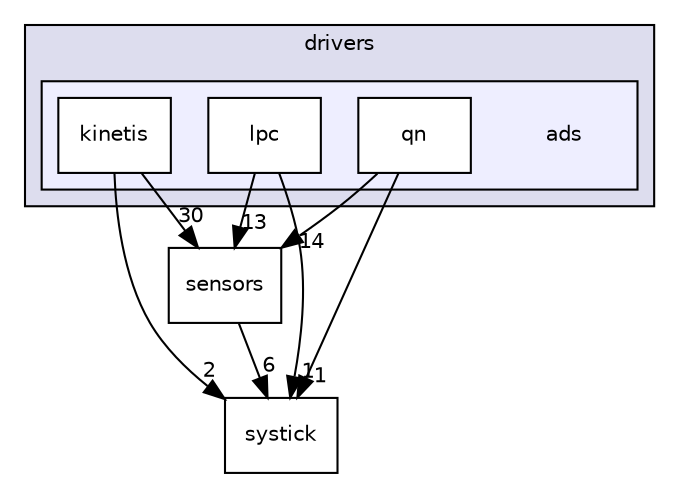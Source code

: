 digraph "drivers/ads" {
  compound=true
  node [ fontsize="10", fontname="Helvetica"];
  edge [ labelfontsize="10", labelfontname="Helvetica"];
  subgraph clusterdir_14bc92f4b96c8519b376567118ac28b3 {
    graph [ bgcolor="#ddddee", pencolor="black", label="drivers" fontname="Helvetica", fontsize="10", URL="dir_14bc92f4b96c8519b376567118ac28b3.html"]
  subgraph clusterdir_fe489b1a195b5b74eb4155087158bfbc {
    graph [ bgcolor="#eeeeff", pencolor="black", label="" URL="dir_fe489b1a195b5b74eb4155087158bfbc.html"];
    dir_fe489b1a195b5b74eb4155087158bfbc [shape=plaintext label="ads"];
    dir_39e852752e939166da92fc02b4790812 [shape=box label="kinetis" color="black" fillcolor="white" style="filled" URL="dir_39e852752e939166da92fc02b4790812.html"];
    dir_66d79025c2c881a8b2fc2a614992305c [shape=box label="lpc" color="black" fillcolor="white" style="filled" URL="dir_66d79025c2c881a8b2fc2a614992305c.html"];
    dir_f71a2f0860759688ccbbd616cb3c4d95 [shape=box label="qn" color="black" fillcolor="white" style="filled" URL="dir_f71a2f0860759688ccbbd616cb3c4d95.html"];
  }
  }
  dir_c77a8e2546a9c75bbba96be2ef542c8e [shape=box label="sensors" URL="dir_c77a8e2546a9c75bbba96be2ef542c8e.html"];
  dir_f670b913935809da779923b5e12832cc [shape=box label="systick" URL="dir_f670b913935809da779923b5e12832cc.html"];
  dir_c77a8e2546a9c75bbba96be2ef542c8e->dir_f670b913935809da779923b5e12832cc [headlabel="6", labeldistance=1.5 headhref="dir_000084_000083.html"];
  dir_66d79025c2c881a8b2fc2a614992305c->dir_c77a8e2546a9c75bbba96be2ef542c8e [headlabel="13", labeldistance=1.5 headhref="dir_000075_000084.html"];
  dir_66d79025c2c881a8b2fc2a614992305c->dir_f670b913935809da779923b5e12832cc [headlabel="1", labeldistance=1.5 headhref="dir_000075_000083.html"];
  dir_39e852752e939166da92fc02b4790812->dir_c77a8e2546a9c75bbba96be2ef542c8e [headlabel="30", labeldistance=1.5 headhref="dir_000074_000084.html"];
  dir_39e852752e939166da92fc02b4790812->dir_f670b913935809da779923b5e12832cc [headlabel="2", labeldistance=1.5 headhref="dir_000074_000083.html"];
  dir_f71a2f0860759688ccbbd616cb3c4d95->dir_c77a8e2546a9c75bbba96be2ef542c8e [headlabel="14", labeldistance=1.5 headhref="dir_000076_000084.html"];
  dir_f71a2f0860759688ccbbd616cb3c4d95->dir_f670b913935809da779923b5e12832cc [headlabel="1", labeldistance=1.5 headhref="dir_000076_000083.html"];
}
